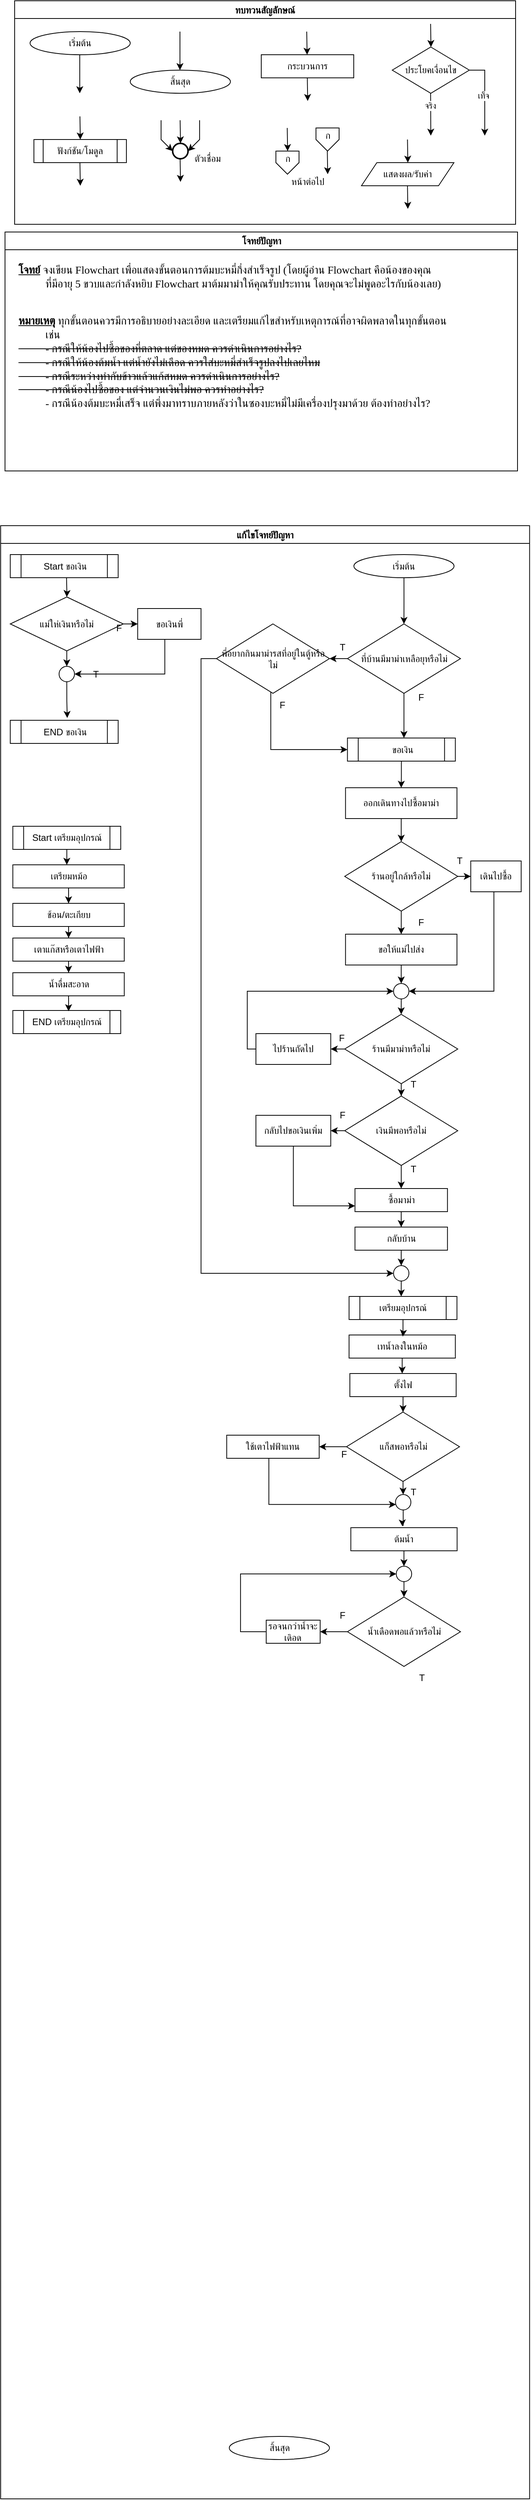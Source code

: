 <mxfile version="24.8.9">
  <diagram id="C5RBs43oDa-KdzZeNtuy" name="Page-1">
    <mxGraphModel dx="1924" dy="595" grid="1" gridSize="10" guides="1" tooltips="1" connect="1" arrows="1" fold="1" page="1" pageScale="1" pageWidth="827" pageHeight="1169" math="0" shadow="0">
      <root>
        <mxCell id="WIyWlLk6GJQsqaUBKTNV-0" />
        <mxCell id="WIyWlLk6GJQsqaUBKTNV-1" parent="WIyWlLk6GJQsqaUBKTNV-0" />
        <mxCell id="M7CGMbNuYNeq0SnUNNgH-6" value="ทบทวนสัญลักษณ์" style="swimlane;fontFamily=Sarabun;fontSource=https%3A%2F%2Ffonts.googleapis.com%2Fcss%3Ffamily%3DSarabun;" parent="WIyWlLk6GJQsqaUBKTNV-1" vertex="1">
          <mxGeometry x="-720" y="20" width="650" height="290" as="geometry" />
        </mxCell>
        <mxCell id="M7CGMbNuYNeq0SnUNNgH-2" value="&lt;font data-font-src=&quot;https://fonts.googleapis.com/css?family=Sarabun&quot; face=&quot;Sarabun&quot;&gt;เริ่มต้น&lt;/font&gt;" style="ellipse;whiteSpace=wrap;html=1;" parent="M7CGMbNuYNeq0SnUNNgH-6" vertex="1">
          <mxGeometry x="20" y="40" width="130" height="30" as="geometry" />
        </mxCell>
        <mxCell id="M7CGMbNuYNeq0SnUNNgH-5" value="" style="endArrow=classic;html=1;rounded=0;" parent="M7CGMbNuYNeq0SnUNNgH-6" edge="1">
          <mxGeometry width="50" height="50" relative="1" as="geometry">
            <mxPoint x="84.5" y="70" as="sourcePoint" />
            <mxPoint x="84.5" y="120" as="targetPoint" />
          </mxGeometry>
        </mxCell>
        <mxCell id="M7CGMbNuYNeq0SnUNNgH-3" value="&lt;font face=&quot;Sarabun&quot;&gt;สิ้นสุด&lt;/font&gt;" style="ellipse;whiteSpace=wrap;html=1;" parent="M7CGMbNuYNeq0SnUNNgH-6" vertex="1">
          <mxGeometry x="150" y="90" width="130" height="30" as="geometry" />
        </mxCell>
        <mxCell id="M7CGMbNuYNeq0SnUNNgH-4" value="" style="endArrow=classic;html=1;rounded=0;" parent="M7CGMbNuYNeq0SnUNNgH-6" edge="1">
          <mxGeometry width="50" height="50" relative="1" as="geometry">
            <mxPoint x="214.5" y="40" as="sourcePoint" />
            <mxPoint x="214.5" y="90" as="targetPoint" />
          </mxGeometry>
        </mxCell>
        <mxCell id="mvioNwK95yMqdUQ73LqQ-0" value="กระบวนการ" style="rounded=0;whiteSpace=wrap;html=1;fontFamily=Sarabun;fontSource=https%3A%2F%2Ffonts.googleapis.com%2Fcss%3Ffamily%3DSarabun;" parent="M7CGMbNuYNeq0SnUNNgH-6" vertex="1">
          <mxGeometry x="320" y="70" width="120" height="30" as="geometry" />
        </mxCell>
        <mxCell id="mvioNwK95yMqdUQ73LqQ-1" value="" style="endArrow=classic;html=1;rounded=0;" parent="M7CGMbNuYNeq0SnUNNgH-6" edge="1">
          <mxGeometry width="50" height="50" relative="1" as="geometry">
            <mxPoint x="379" y="40" as="sourcePoint" />
            <mxPoint x="379.5" y="70" as="targetPoint" />
          </mxGeometry>
        </mxCell>
        <mxCell id="mvioNwK95yMqdUQ73LqQ-2" value="" style="endArrow=classic;html=1;rounded=0;" parent="M7CGMbNuYNeq0SnUNNgH-6" edge="1">
          <mxGeometry width="50" height="50" relative="1" as="geometry">
            <mxPoint x="379.75" y="100" as="sourcePoint" />
            <mxPoint x="380.25" y="130" as="targetPoint" />
          </mxGeometry>
        </mxCell>
        <mxCell id="mvioNwK95yMqdUQ73LqQ-3" value="ประโยคเงื่อนไข" style="rhombus;whiteSpace=wrap;html=1;fontFamily=Sarabun;fontSource=https%3A%2F%2Ffonts.googleapis.com%2Fcss%3Ffamily%3DSarabun;" parent="M7CGMbNuYNeq0SnUNNgH-6" vertex="1">
          <mxGeometry x="490" y="60" width="100" height="60" as="geometry" />
        </mxCell>
        <mxCell id="mvioNwK95yMqdUQ73LqQ-4" value="" style="endArrow=classic;html=1;rounded=0;" parent="M7CGMbNuYNeq0SnUNNgH-6" edge="1">
          <mxGeometry width="50" height="50" relative="1" as="geometry">
            <mxPoint x="539.71" y="30" as="sourcePoint" />
            <mxPoint x="540.21" y="60" as="targetPoint" />
          </mxGeometry>
        </mxCell>
        <mxCell id="mvioNwK95yMqdUQ73LqQ-5" value="" style="endArrow=classic;html=1;rounded=0;" parent="M7CGMbNuYNeq0SnUNNgH-6" edge="1">
          <mxGeometry width="50" height="50" relative="1" as="geometry">
            <mxPoint x="539.71" y="120" as="sourcePoint" />
            <mxPoint x="540" y="175" as="targetPoint" />
          </mxGeometry>
        </mxCell>
        <mxCell id="mvioNwK95yMqdUQ73LqQ-7" value="จริง" style="edgeLabel;html=1;align=center;verticalAlign=middle;resizable=0;points=[];fontFamily=Sarabun;fontSource=https%3A%2F%2Ffonts.googleapis.com%2Fcss%3Ffamily%3DSarabun;" parent="mvioNwK95yMqdUQ73LqQ-5" vertex="1" connectable="0">
          <mxGeometry x="-0.414" y="-1" relative="1" as="geometry">
            <mxPoint as="offset" />
          </mxGeometry>
        </mxCell>
        <mxCell id="mvioNwK95yMqdUQ73LqQ-6" value="" style="endArrow=classic;html=1;rounded=0;exitX=1;exitY=0.5;exitDx=0;exitDy=0;" parent="M7CGMbNuYNeq0SnUNNgH-6" source="mvioNwK95yMqdUQ73LqQ-3" edge="1">
          <mxGeometry width="50" height="50" relative="1" as="geometry">
            <mxPoint x="620" y="95" as="sourcePoint" />
            <mxPoint x="610" y="175" as="targetPoint" />
            <Array as="points">
              <mxPoint x="610" y="90" />
            </Array>
          </mxGeometry>
        </mxCell>
        <mxCell id="mvioNwK95yMqdUQ73LqQ-8" value="&lt;font data-font-src=&quot;https://fonts.googleapis.com/css?family=Sarabun&quot; face=&quot;Sarabun&quot;&gt;เท็จ&lt;/font&gt;" style="edgeLabel;html=1;align=center;verticalAlign=middle;resizable=0;points=[];" parent="mvioNwK95yMqdUQ73LqQ-6" vertex="1" connectable="0">
          <mxGeometry x="-0.002" y="-2" relative="1" as="geometry">
            <mxPoint as="offset" />
          </mxGeometry>
        </mxCell>
        <mxCell id="mvioNwK95yMqdUQ73LqQ-9" value="&lt;font data-font-src=&quot;https://fonts.googleapis.com/css?family=Sarabun&quot; face=&quot;Sarabun&quot;&gt;ฟังก์ชัน/โมดูล&lt;/font&gt;" style="shape=process;whiteSpace=wrap;html=1;backgroundOutline=1;" parent="M7CGMbNuYNeq0SnUNNgH-6" vertex="1">
          <mxGeometry x="25" y="180" width="120" height="30" as="geometry" />
        </mxCell>
        <mxCell id="mvioNwK95yMqdUQ73LqQ-11" value="" style="endArrow=classic;html=1;rounded=0;" parent="M7CGMbNuYNeq0SnUNNgH-6" edge="1">
          <mxGeometry width="50" height="50" relative="1" as="geometry">
            <mxPoint x="84.71" y="150" as="sourcePoint" />
            <mxPoint x="85.21" y="180" as="targetPoint" />
          </mxGeometry>
        </mxCell>
        <mxCell id="mvioNwK95yMqdUQ73LqQ-12" value="" style="endArrow=classic;html=1;rounded=0;" parent="M7CGMbNuYNeq0SnUNNgH-6" edge="1">
          <mxGeometry width="50" height="50" relative="1" as="geometry">
            <mxPoint x="84.71" y="210" as="sourcePoint" />
            <mxPoint x="85.21" y="240" as="targetPoint" />
          </mxGeometry>
        </mxCell>
        <mxCell id="mvioNwK95yMqdUQ73LqQ-13" value="" style="strokeWidth=2;html=1;shape=mxgraph.flowchart.start_2;whiteSpace=wrap;" parent="M7CGMbNuYNeq0SnUNNgH-6" vertex="1">
          <mxGeometry x="205" y="185" width="20" height="20" as="geometry" />
        </mxCell>
        <mxCell id="mvioNwK95yMqdUQ73LqQ-16" value="" style="endArrow=classic;html=1;rounded=0;" parent="M7CGMbNuYNeq0SnUNNgH-6" edge="1">
          <mxGeometry width="50" height="50" relative="1" as="geometry">
            <mxPoint x="214.71" y="155" as="sourcePoint" />
            <mxPoint x="215.21" y="185" as="targetPoint" />
          </mxGeometry>
        </mxCell>
        <mxCell id="mvioNwK95yMqdUQ73LqQ-17" value="" style="endArrow=classic;html=1;rounded=0;entryX=0;entryY=0.5;entryDx=0;entryDy=0;entryPerimeter=0;" parent="M7CGMbNuYNeq0SnUNNgH-6" target="mvioNwK95yMqdUQ73LqQ-13" edge="1">
          <mxGeometry width="50" height="50" relative="1" as="geometry">
            <mxPoint x="190.0" y="155" as="sourcePoint" />
            <mxPoint x="190.5" y="185" as="targetPoint" />
            <Array as="points">
              <mxPoint x="190" y="180" />
            </Array>
          </mxGeometry>
        </mxCell>
        <mxCell id="mvioNwK95yMqdUQ73LqQ-18" value="" style="endArrow=classic;html=1;rounded=0;entryX=1;entryY=0.5;entryDx=0;entryDy=0;entryPerimeter=0;" parent="M7CGMbNuYNeq0SnUNNgH-6" target="mvioNwK95yMqdUQ73LqQ-13" edge="1">
          <mxGeometry width="50" height="50" relative="1" as="geometry">
            <mxPoint x="240.0" y="155" as="sourcePoint" />
            <mxPoint x="240.5" y="185" as="targetPoint" />
            <Array as="points">
              <mxPoint x="240" y="180" />
            </Array>
          </mxGeometry>
        </mxCell>
        <mxCell id="mvioNwK95yMqdUQ73LqQ-19" value="" style="endArrow=classic;html=1;rounded=0;" parent="M7CGMbNuYNeq0SnUNNgH-6" edge="1">
          <mxGeometry width="50" height="50" relative="1" as="geometry">
            <mxPoint x="214.71" y="205" as="sourcePoint" />
            <mxPoint x="215.21" y="235" as="targetPoint" />
          </mxGeometry>
        </mxCell>
        <mxCell id="mvioNwK95yMqdUQ73LqQ-20" value="&lt;font data-font-src=&quot;https://fonts.googleapis.com/css?family=Sarabun&quot; face=&quot;Sarabun&quot;&gt;ตัวเชื่อม&lt;/font&gt;" style="text;html=1;align=center;verticalAlign=middle;resizable=0;points=[];autosize=1;strokeColor=none;fillColor=none;" parent="M7CGMbNuYNeq0SnUNNgH-6" vertex="1">
          <mxGeometry x="220" y="190" width="60" height="30" as="geometry" />
        </mxCell>
        <mxCell id="mvioNwK95yMqdUQ73LqQ-25" value="" style="endArrow=classic;html=1;rounded=0;" parent="M7CGMbNuYNeq0SnUNNgH-6" edge="1">
          <mxGeometry width="50" height="50" relative="1" as="geometry">
            <mxPoint x="353.71" y="165" as="sourcePoint" />
            <mxPoint x="354.21" y="195" as="targetPoint" />
          </mxGeometry>
        </mxCell>
        <mxCell id="mvioNwK95yMqdUQ73LqQ-21" value="" style="verticalLabelPosition=bottom;verticalAlign=top;html=1;shape=offPageConnector;rounded=0;size=0.5;" parent="M7CGMbNuYNeq0SnUNNgH-6" vertex="1">
          <mxGeometry x="339" y="195" width="30" height="30" as="geometry" />
        </mxCell>
        <mxCell id="mvioNwK95yMqdUQ73LqQ-26" value="" style="endArrow=classic;html=1;rounded=0;" parent="M7CGMbNuYNeq0SnUNNgH-6" edge="1">
          <mxGeometry width="50" height="50" relative="1" as="geometry">
            <mxPoint x="405.71" y="195" as="sourcePoint" />
            <mxPoint x="406.21" y="225" as="targetPoint" />
          </mxGeometry>
        </mxCell>
        <mxCell id="mvioNwK95yMqdUQ73LqQ-27" value="" style="verticalLabelPosition=bottom;verticalAlign=top;html=1;shape=offPageConnector;rounded=0;size=0.5;" parent="M7CGMbNuYNeq0SnUNNgH-6" vertex="1">
          <mxGeometry x="391" y="165" width="30" height="30" as="geometry" />
        </mxCell>
        <mxCell id="mvioNwK95yMqdUQ73LqQ-28" value="หน้าต่อไป" style="text;html=1;align=center;verticalAlign=middle;resizable=0;points=[];autosize=1;strokeColor=none;fillColor=none;fontFamily=Sarabun;fontSource=https%3A%2F%2Ffonts.googleapis.com%2Fcss%3Ffamily%3DSarabun;" parent="M7CGMbNuYNeq0SnUNNgH-6" vertex="1">
          <mxGeometry x="345" y="220" width="70" height="30" as="geometry" />
        </mxCell>
        <mxCell id="mvioNwK95yMqdUQ73LqQ-29" value="ก" style="text;html=1;align=center;verticalAlign=middle;resizable=0;points=[];autosize=1;strokeColor=none;fillColor=none;fontFamily=Sarabun;fontSource=https%3A%2F%2Ffonts.googleapis.com%2Fcss%3Ffamily%3DSarabun;" parent="M7CGMbNuYNeq0SnUNNgH-6" vertex="1">
          <mxGeometry x="339" y="190" width="30" height="30" as="geometry" />
        </mxCell>
        <mxCell id="mvioNwK95yMqdUQ73LqQ-30" value="ก" style="text;html=1;align=center;verticalAlign=middle;resizable=0;points=[];autosize=1;strokeColor=none;fillColor=none;fontFamily=Sarabun;fontSource=https%3A%2F%2Ffonts.googleapis.com%2Fcss%3Ffamily%3DSarabun;" parent="M7CGMbNuYNeq0SnUNNgH-6" vertex="1">
          <mxGeometry x="391" y="160" width="30" height="30" as="geometry" />
        </mxCell>
        <mxCell id="mvioNwK95yMqdUQ73LqQ-32" value="แสดงผล/รับค่า" style="shape=parallelogram;perimeter=parallelogramPerimeter;whiteSpace=wrap;html=1;fixedSize=1;fontFamily=Sarabun;fontSource=https%3A%2F%2Ffonts.googleapis.com%2Fcss%3Ffamily%3DSarabun;" parent="M7CGMbNuYNeq0SnUNNgH-6" vertex="1">
          <mxGeometry x="450" y="210" width="120" height="30" as="geometry" />
        </mxCell>
        <mxCell id="mvioNwK95yMqdUQ73LqQ-33" value="" style="endArrow=classic;html=1;rounded=0;" parent="M7CGMbNuYNeq0SnUNNgH-6" edge="1">
          <mxGeometry width="50" height="50" relative="1" as="geometry">
            <mxPoint x="509.71" y="180" as="sourcePoint" />
            <mxPoint x="510.21" y="210" as="targetPoint" />
          </mxGeometry>
        </mxCell>
        <mxCell id="mvioNwK95yMqdUQ73LqQ-34" value="" style="endArrow=classic;html=1;rounded=0;" parent="M7CGMbNuYNeq0SnUNNgH-6" edge="1">
          <mxGeometry width="50" height="50" relative="1" as="geometry">
            <mxPoint x="509.71" y="240" as="sourcePoint" />
            <mxPoint x="510.21" y="270" as="targetPoint" />
          </mxGeometry>
        </mxCell>
        <mxCell id="mvioNwK95yMqdUQ73LqQ-36" value="แก้ไขโจทย์ปัญหา" style="swimlane;fontFamily=Sarabun;fontSource=https%3A%2F%2Ffonts.googleapis.com%2Fcss%3Ffamily%3DSarabun;" parent="WIyWlLk6GJQsqaUBKTNV-1" vertex="1">
          <mxGeometry x="-738.17" y="701" width="686.34" height="2560" as="geometry" />
        </mxCell>
        <mxCell id="6KNeoOJkfJ_zAGrRaD6I-11" value="" style="edgeStyle=orthogonalEdgeStyle;rounded=0;orthogonalLoop=1;jettySize=auto;html=1;" parent="mvioNwK95yMqdUQ73LqQ-36" source="mvioNwK95yMqdUQ73LqQ-35" target="6KNeoOJkfJ_zAGrRaD6I-6" edge="1">
          <mxGeometry relative="1" as="geometry" />
        </mxCell>
        <mxCell id="mvioNwK95yMqdUQ73LqQ-35" value="&lt;font data-font-src=&quot;https://fonts.googleapis.com/css?family=Sarabun&quot; face=&quot;Sarabun&quot;&gt;เริ่มต้น&lt;/font&gt;" style="ellipse;whiteSpace=wrap;html=1;" parent="mvioNwK95yMqdUQ73LqQ-36" vertex="1">
          <mxGeometry x="458.34" y="37.5" width="130" height="30" as="geometry" />
        </mxCell>
        <mxCell id="mvioNwK95yMqdUQ73LqQ-69" value="&lt;font face=&quot;Sarabun&quot;&gt;สิ้นสุด&lt;/font&gt;" style="ellipse;whiteSpace=wrap;html=1;" parent="mvioNwK95yMqdUQ73LqQ-36" vertex="1">
          <mxGeometry x="296.67" y="2479" width="130" height="30" as="geometry" />
        </mxCell>
        <mxCell id="6KNeoOJkfJ_zAGrRaD6I-2" value="ใช้เตาไฟฟ้าแทน" style="rounded=0;whiteSpace=wrap;html=1;" parent="mvioNwK95yMqdUQ73LqQ-36" vertex="1">
          <mxGeometry x="293.34" y="1180" width="120" height="30" as="geometry" />
        </mxCell>
        <mxCell id="6KNeoOJkfJ_zAGrRaD6I-51" value="" style="edgeStyle=orthogonalEdgeStyle;rounded=0;orthogonalLoop=1;jettySize=auto;html=1;" parent="mvioNwK95yMqdUQ73LqQ-36" source="6KNeoOJkfJ_zAGrRaD6I-6" target="6KNeoOJkfJ_zAGrRaD6I-50" edge="1">
          <mxGeometry relative="1" as="geometry" />
        </mxCell>
        <mxCell id="6KNeoOJkfJ_zAGrRaD6I-52" value="" style="edgeStyle=orthogonalEdgeStyle;rounded=0;orthogonalLoop=1;jettySize=auto;html=1;" parent="mvioNwK95yMqdUQ73LqQ-36" source="6KNeoOJkfJ_zAGrRaD6I-6" target="6KNeoOJkfJ_zAGrRaD6I-49" edge="1">
          <mxGeometry relative="1" as="geometry">
            <Array as="points">
              <mxPoint x="523.5" y="260" />
              <mxPoint x="523.5" y="260" />
            </Array>
          </mxGeometry>
        </mxCell>
        <mxCell id="6KNeoOJkfJ_zAGrRaD6I-6" value="ที่บ้านมีมาม่าเหลือยุหรือไม่" style="rhombus;whiteSpace=wrap;html=1;" parent="mvioNwK95yMqdUQ73LqQ-36" vertex="1">
          <mxGeometry x="450" y="127.5" width="146.67" height="90" as="geometry" />
        </mxCell>
        <mxCell id="6KNeoOJkfJ_zAGrRaD6I-34" value="&amp;nbsp;Start ขอเงิน" style="shape=process;whiteSpace=wrap;html=1;backgroundOutline=1;" parent="mvioNwK95yMqdUQ73LqQ-36" vertex="1">
          <mxGeometry x="12.5" y="37.5" width="140" height="30" as="geometry" />
        </mxCell>
        <mxCell id="6KNeoOJkfJ_zAGrRaD6I-38" value="" style="edgeStyle=orthogonalEdgeStyle;rounded=0;orthogonalLoop=1;jettySize=auto;html=1;" parent="mvioNwK95yMqdUQ73LqQ-36" target="6KNeoOJkfJ_zAGrRaD6I-41" edge="1">
          <mxGeometry relative="1" as="geometry">
            <mxPoint x="85.5" y="67.5" as="sourcePoint" />
          </mxGeometry>
        </mxCell>
        <mxCell id="6KNeoOJkfJ_zAGrRaD6I-39" value="" style="edgeStyle=orthogonalEdgeStyle;rounded=0;orthogonalLoop=1;jettySize=auto;html=1;" parent="mvioNwK95yMqdUQ73LqQ-36" source="6KNeoOJkfJ_zAGrRaD6I-41" target="6KNeoOJkfJ_zAGrRaD6I-43" edge="1">
          <mxGeometry relative="1" as="geometry" />
        </mxCell>
        <mxCell id="6KNeoOJkfJ_zAGrRaD6I-40" value="" style="edgeStyle=orthogonalEdgeStyle;rounded=0;orthogonalLoop=1;jettySize=auto;html=1;" parent="mvioNwK95yMqdUQ73LqQ-36" source="6KNeoOJkfJ_zAGrRaD6I-41" target="6KNeoOJkfJ_zAGrRaD6I-47" edge="1">
          <mxGeometry relative="1" as="geometry" />
        </mxCell>
        <mxCell id="6KNeoOJkfJ_zAGrRaD6I-41" value="แม่ให่เงินหรือไม่" style="rhombus;whiteSpace=wrap;html=1;" parent="mvioNwK95yMqdUQ73LqQ-36" vertex="1">
          <mxGeometry x="12.5" y="92.5" width="146.67" height="70" as="geometry" />
        </mxCell>
        <mxCell id="6KNeoOJkfJ_zAGrRaD6I-42" style="edgeStyle=orthogonalEdgeStyle;rounded=0;orthogonalLoop=1;jettySize=auto;html=1;entryX=1;entryY=0.5;entryDx=0;entryDy=0;exitX=0.5;exitY=1;exitDx=0;exitDy=0;" parent="mvioNwK95yMqdUQ73LqQ-36" source="6KNeoOJkfJ_zAGrRaD6I-43" target="6KNeoOJkfJ_zAGrRaD6I-47" edge="1">
          <mxGeometry relative="1" as="geometry">
            <mxPoint x="107.82" y="172.5" as="targetPoint" />
            <Array as="points">
              <mxPoint x="213" y="148" />
              <mxPoint x="213" y="193" />
            </Array>
          </mxGeometry>
        </mxCell>
        <mxCell id="6KNeoOJkfJ_zAGrRaD6I-43" value="ขอเงินพี่" style="rounded=0;whiteSpace=wrap;html=1;" parent="mvioNwK95yMqdUQ73LqQ-36" vertex="1">
          <mxGeometry x="177.82" y="107.5" width="82.18" height="40" as="geometry" />
        </mxCell>
        <mxCell id="6KNeoOJkfJ_zAGrRaD6I-44" value="F" style="text;html=1;align=center;verticalAlign=middle;resizable=0;points=[];autosize=1;strokeColor=none;fillColor=none;" parent="mvioNwK95yMqdUQ73LqQ-36" vertex="1">
          <mxGeometry x="137.82" y="117.5" width="30" height="30" as="geometry" />
        </mxCell>
        <mxCell id="6KNeoOJkfJ_zAGrRaD6I-45" value="T" style="text;html=1;align=center;verticalAlign=middle;resizable=0;points=[];autosize=1;strokeColor=none;fillColor=none;" parent="mvioNwK95yMqdUQ73LqQ-36" vertex="1">
          <mxGeometry x="107.82" y="177.5" width="30" height="30" as="geometry" />
        </mxCell>
        <mxCell id="6KNeoOJkfJ_zAGrRaD6I-46" value="" style="edgeStyle=orthogonalEdgeStyle;rounded=0;orthogonalLoop=1;jettySize=auto;html=1;entryX=0.528;entryY=-0.099;entryDx=0;entryDy=0;entryPerimeter=0;" parent="mvioNwK95yMqdUQ73LqQ-36" source="6KNeoOJkfJ_zAGrRaD6I-47" target="6KNeoOJkfJ_zAGrRaD6I-48" edge="1">
          <mxGeometry relative="1" as="geometry">
            <mxPoint x="85.82" y="232.5" as="targetPoint" />
          </mxGeometry>
        </mxCell>
        <mxCell id="6KNeoOJkfJ_zAGrRaD6I-47" value="" style="ellipse;whiteSpace=wrap;html=1;aspect=fixed;" parent="mvioNwK95yMqdUQ73LqQ-36" vertex="1">
          <mxGeometry x="75.83" y="182.5" width="20" height="20" as="geometry" />
        </mxCell>
        <mxCell id="6KNeoOJkfJ_zAGrRaD6I-48" value="&amp;nbsp;END ขอเงิน" style="shape=process;whiteSpace=wrap;html=1;backgroundOutline=1;" parent="mvioNwK95yMqdUQ73LqQ-36" vertex="1">
          <mxGeometry x="12.5" y="252.5" width="140" height="30" as="geometry" />
        </mxCell>
        <mxCell id="6KNeoOJkfJ_zAGrRaD6I-60" value="" style="edgeStyle=orthogonalEdgeStyle;rounded=0;orthogonalLoop=1;jettySize=auto;html=1;" parent="mvioNwK95yMqdUQ73LqQ-36" source="6KNeoOJkfJ_zAGrRaD6I-49" target="6KNeoOJkfJ_zAGrRaD6I-58" edge="1">
          <mxGeometry relative="1" as="geometry" />
        </mxCell>
        <mxCell id="6KNeoOJkfJ_zAGrRaD6I-49" value="&amp;nbsp;ขอเงิน" style="shape=process;whiteSpace=wrap;html=1;backgroundOutline=1;" parent="mvioNwK95yMqdUQ73LqQ-36" vertex="1">
          <mxGeometry x="450" y="275.5" width="140" height="30" as="geometry" />
        </mxCell>
        <mxCell id="6KNeoOJkfJ_zAGrRaD6I-53" style="edgeStyle=orthogonalEdgeStyle;rounded=0;orthogonalLoop=1;jettySize=auto;html=1;entryX=0;entryY=0.5;entryDx=0;entryDy=0;" parent="mvioNwK95yMqdUQ73LqQ-36" source="6KNeoOJkfJ_zAGrRaD6I-50" target="6KNeoOJkfJ_zAGrRaD6I-49" edge="1">
          <mxGeometry relative="1" as="geometry">
            <mxPoint x="430" y="290" as="targetPoint" />
            <Array as="points">
              <mxPoint x="350.5" y="291" />
            </Array>
          </mxGeometry>
        </mxCell>
        <mxCell id="6KNeoOJkfJ_zAGrRaD6I-138" style="edgeStyle=orthogonalEdgeStyle;rounded=0;orthogonalLoop=1;jettySize=auto;html=1;exitX=0;exitY=0.5;exitDx=0;exitDy=0;entryX=0;entryY=0.5;entryDx=0;entryDy=0;" parent="mvioNwK95yMqdUQ73LqQ-36" source="6KNeoOJkfJ_zAGrRaD6I-50" target="6KNeoOJkfJ_zAGrRaD6I-139" edge="1">
          <mxGeometry relative="1" as="geometry">
            <mxPoint x="260" y="1032.909" as="targetPoint" />
            <Array as="points">
              <mxPoint x="260" y="173" />
              <mxPoint x="260" y="970" />
              <mxPoint x="510" y="970" />
            </Array>
          </mxGeometry>
        </mxCell>
        <mxCell id="6KNeoOJkfJ_zAGrRaD6I-50" value="พี่อยากกินมาม่ารสที่อยู่ในตู้หรือไม่" style="rhombus;whiteSpace=wrap;html=1;" parent="mvioNwK95yMqdUQ73LqQ-36" vertex="1">
          <mxGeometry x="280" y="127.5" width="146.67" height="90" as="geometry" />
        </mxCell>
        <mxCell id="6KNeoOJkfJ_zAGrRaD6I-55" value="T" style="text;html=1;align=center;verticalAlign=middle;resizable=0;points=[];autosize=1;strokeColor=none;fillColor=none;" parent="mvioNwK95yMqdUQ73LqQ-36" vertex="1">
          <mxGeometry x="428.34" y="142.5" width="30" height="30" as="geometry" />
        </mxCell>
        <mxCell id="6KNeoOJkfJ_zAGrRaD6I-56" value="F" style="text;html=1;align=center;verticalAlign=middle;resizable=0;points=[];autosize=1;strokeColor=none;fillColor=none;" parent="mvioNwK95yMqdUQ73LqQ-36" vertex="1">
          <mxGeometry x="530" y="207.5" width="30" height="30" as="geometry" />
        </mxCell>
        <mxCell id="6KNeoOJkfJ_zAGrRaD6I-57" value="F" style="text;html=1;align=center;verticalAlign=middle;resizable=0;points=[];autosize=1;strokeColor=none;fillColor=none;" parent="mvioNwK95yMqdUQ73LqQ-36" vertex="1">
          <mxGeometry x="350" y="217.5" width="30" height="30" as="geometry" />
        </mxCell>
        <mxCell id="6KNeoOJkfJ_zAGrRaD6I-92" value="" style="edgeStyle=orthogonalEdgeStyle;rounded=0;orthogonalLoop=1;jettySize=auto;html=1;" parent="mvioNwK95yMqdUQ73LqQ-36" source="6KNeoOJkfJ_zAGrRaD6I-58" target="6KNeoOJkfJ_zAGrRaD6I-91" edge="1">
          <mxGeometry relative="1" as="geometry" />
        </mxCell>
        <mxCell id="6KNeoOJkfJ_zAGrRaD6I-58" value="ออกเดินทางไปซื้อมาม่า" style="rounded=0;whiteSpace=wrap;html=1;" parent="mvioNwK95yMqdUQ73LqQ-36" vertex="1">
          <mxGeometry x="447.5" y="340" width="144.59" height="40" as="geometry" />
        </mxCell>
        <mxCell id="6KNeoOJkfJ_zAGrRaD6I-97" value="" style="edgeStyle=orthogonalEdgeStyle;rounded=0;orthogonalLoop=1;jettySize=auto;html=1;" parent="mvioNwK95yMqdUQ73LqQ-36" source="6KNeoOJkfJ_zAGrRaD6I-91" target="6KNeoOJkfJ_zAGrRaD6I-95" edge="1">
          <mxGeometry relative="1" as="geometry" />
        </mxCell>
        <mxCell id="6KNeoOJkfJ_zAGrRaD6I-117" value="" style="edgeStyle=orthogonalEdgeStyle;rounded=0;orthogonalLoop=1;jettySize=auto;html=1;" parent="mvioNwK95yMqdUQ73LqQ-36" source="6KNeoOJkfJ_zAGrRaD6I-91" target="6KNeoOJkfJ_zAGrRaD6I-115" edge="1">
          <mxGeometry relative="1" as="geometry" />
        </mxCell>
        <mxCell id="6KNeoOJkfJ_zAGrRaD6I-91" value="ร้านอยู่ใกล้หรือไม่" style="rhombus;whiteSpace=wrap;html=1;" parent="mvioNwK95yMqdUQ73LqQ-36" vertex="1">
          <mxGeometry x="446.46" y="410" width="146.67" height="90" as="geometry" />
        </mxCell>
        <mxCell id="6KNeoOJkfJ_zAGrRaD6I-110" value="" style="edgeStyle=orthogonalEdgeStyle;rounded=0;orthogonalLoop=1;jettySize=auto;html=1;" parent="mvioNwK95yMqdUQ73LqQ-36" source="6KNeoOJkfJ_zAGrRaD6I-95" target="6KNeoOJkfJ_zAGrRaD6I-103" edge="1">
          <mxGeometry relative="1" as="geometry" />
        </mxCell>
        <mxCell id="6KNeoOJkfJ_zAGrRaD6I-95" value="ขอให้แม่ไปส่ง" style="rounded=0;whiteSpace=wrap;html=1;" parent="mvioNwK95yMqdUQ73LqQ-36" vertex="1">
          <mxGeometry x="447.5" y="530" width="144.59" height="40" as="geometry" />
        </mxCell>
        <mxCell id="6KNeoOJkfJ_zAGrRaD6I-98" value="T" style="text;html=1;align=center;verticalAlign=middle;resizable=0;points=[];autosize=1;strokeColor=none;fillColor=none;" parent="mvioNwK95yMqdUQ73LqQ-36" vertex="1">
          <mxGeometry x="580" y="420" width="30" height="30" as="geometry" />
        </mxCell>
        <mxCell id="6KNeoOJkfJ_zAGrRaD6I-99" value="F" style="text;html=1;align=center;verticalAlign=middle;resizable=0;points=[];autosize=1;strokeColor=none;fillColor=none;" parent="mvioNwK95yMqdUQ73LqQ-36" vertex="1">
          <mxGeometry x="530" y="500" width="30" height="30" as="geometry" />
        </mxCell>
        <mxCell id="6KNeoOJkfJ_zAGrRaD6I-120" value="" style="edgeStyle=orthogonalEdgeStyle;rounded=0;orthogonalLoop=1;jettySize=auto;html=1;" parent="mvioNwK95yMqdUQ73LqQ-36" source="6KNeoOJkfJ_zAGrRaD6I-101" target="6KNeoOJkfJ_zAGrRaD6I-112" edge="1">
          <mxGeometry relative="1" as="geometry" />
        </mxCell>
        <mxCell id="6KNeoOJkfJ_zAGrRaD6I-127" value="" style="edgeStyle=orthogonalEdgeStyle;rounded=0;orthogonalLoop=1;jettySize=auto;html=1;" parent="mvioNwK95yMqdUQ73LqQ-36" source="6KNeoOJkfJ_zAGrRaD6I-101" target="6KNeoOJkfJ_zAGrRaD6I-124" edge="1">
          <mxGeometry relative="1" as="geometry" />
        </mxCell>
        <mxCell id="6KNeoOJkfJ_zAGrRaD6I-101" value="ร้านมีมาม่าหรือไม่" style="rhombus;whiteSpace=wrap;html=1;" parent="mvioNwK95yMqdUQ73LqQ-36" vertex="1">
          <mxGeometry x="446.45" y="634" width="146.67" height="90" as="geometry" />
        </mxCell>
        <mxCell id="6KNeoOJkfJ_zAGrRaD6I-106" value="" style="edgeStyle=orthogonalEdgeStyle;rounded=0;orthogonalLoop=1;jettySize=auto;html=1;" parent="mvioNwK95yMqdUQ73LqQ-36" source="6KNeoOJkfJ_zAGrRaD6I-103" target="6KNeoOJkfJ_zAGrRaD6I-101" edge="1">
          <mxGeometry relative="1" as="geometry" />
        </mxCell>
        <mxCell id="6KNeoOJkfJ_zAGrRaD6I-103" value="" style="ellipse;whiteSpace=wrap;html=1;aspect=fixed;" parent="mvioNwK95yMqdUQ73LqQ-36" vertex="1">
          <mxGeometry x="509.79" y="594" width="20" height="20" as="geometry" />
        </mxCell>
        <mxCell id="6KNeoOJkfJ_zAGrRaD6I-121" style="edgeStyle=orthogonalEdgeStyle;rounded=0;orthogonalLoop=1;jettySize=auto;html=1;entryX=0;entryY=0.5;entryDx=0;entryDy=0;" parent="mvioNwK95yMqdUQ73LqQ-36" source="6KNeoOJkfJ_zAGrRaD6I-112" target="6KNeoOJkfJ_zAGrRaD6I-103" edge="1">
          <mxGeometry relative="1" as="geometry">
            <Array as="points">
              <mxPoint x="320" y="679" />
              <mxPoint x="320" y="604" />
            </Array>
          </mxGeometry>
        </mxCell>
        <mxCell id="6KNeoOJkfJ_zAGrRaD6I-112" value="ไปร้านถัดไป" style="rounded=0;whiteSpace=wrap;html=1;" parent="mvioNwK95yMqdUQ73LqQ-36" vertex="1">
          <mxGeometry x="331.25" y="659" width="97.09" height="40" as="geometry" />
        </mxCell>
        <mxCell id="6KNeoOJkfJ_zAGrRaD6I-119" style="edgeStyle=orthogonalEdgeStyle;rounded=0;orthogonalLoop=1;jettySize=auto;html=1;entryX=1;entryY=0.5;entryDx=0;entryDy=0;" parent="mvioNwK95yMqdUQ73LqQ-36" source="6KNeoOJkfJ_zAGrRaD6I-115" target="6KNeoOJkfJ_zAGrRaD6I-103" edge="1">
          <mxGeometry relative="1" as="geometry">
            <Array as="points">
              <mxPoint x="640" y="604" />
            </Array>
          </mxGeometry>
        </mxCell>
        <mxCell id="6KNeoOJkfJ_zAGrRaD6I-115" value="เดินไปซื้อ" style="rounded=0;whiteSpace=wrap;html=1;" parent="mvioNwK95yMqdUQ73LqQ-36" vertex="1">
          <mxGeometry x="610" y="435" width="65.43" height="40" as="geometry" />
        </mxCell>
        <mxCell id="6KNeoOJkfJ_zAGrRaD6I-126" value="" style="edgeStyle=orthogonalEdgeStyle;rounded=0;orthogonalLoop=1;jettySize=auto;html=1;" parent="mvioNwK95yMqdUQ73LqQ-36" source="6KNeoOJkfJ_zAGrRaD6I-124" target="6KNeoOJkfJ_zAGrRaD6I-125" edge="1">
          <mxGeometry relative="1" as="geometry" />
        </mxCell>
        <mxCell id="6KNeoOJkfJ_zAGrRaD6I-131" value="" style="edgeStyle=orthogonalEdgeStyle;rounded=0;orthogonalLoop=1;jettySize=auto;html=1;" parent="mvioNwK95yMqdUQ73LqQ-36" source="6KNeoOJkfJ_zAGrRaD6I-124" target="6KNeoOJkfJ_zAGrRaD6I-130" edge="1">
          <mxGeometry relative="1" as="geometry" />
        </mxCell>
        <mxCell id="6KNeoOJkfJ_zAGrRaD6I-124" value="เงินมีพอหรือไม่" style="rhombus;whiteSpace=wrap;html=1;" parent="mvioNwK95yMqdUQ73LqQ-36" vertex="1">
          <mxGeometry x="446.45" y="740" width="146.67" height="90" as="geometry" />
        </mxCell>
        <mxCell id="6KNeoOJkfJ_zAGrRaD6I-132" style="edgeStyle=orthogonalEdgeStyle;rounded=0;orthogonalLoop=1;jettySize=auto;html=1;entryX=0;entryY=0.75;entryDx=0;entryDy=0;" parent="mvioNwK95yMqdUQ73LqQ-36" source="6KNeoOJkfJ_zAGrRaD6I-125" target="6KNeoOJkfJ_zAGrRaD6I-130" edge="1">
          <mxGeometry relative="1" as="geometry">
            <Array as="points">
              <mxPoint x="380" y="882" />
            </Array>
          </mxGeometry>
        </mxCell>
        <mxCell id="6KNeoOJkfJ_zAGrRaD6I-125" value="กลับไปขอเงินเพิ่ม" style="rounded=0;whiteSpace=wrap;html=1;" parent="mvioNwK95yMqdUQ73LqQ-36" vertex="1">
          <mxGeometry x="331.25" y="765" width="97.09" height="40" as="geometry" />
        </mxCell>
        <mxCell id="6KNeoOJkfJ_zAGrRaD6I-128" value="F" style="text;html=1;align=center;verticalAlign=middle;resizable=0;points=[];autosize=1;strokeColor=none;fillColor=none;" parent="mvioNwK95yMqdUQ73LqQ-36" vertex="1">
          <mxGeometry x="426.67" y="650" width="30" height="30" as="geometry" />
        </mxCell>
        <mxCell id="6KNeoOJkfJ_zAGrRaD6I-129" value="T" style="text;html=1;align=center;verticalAlign=middle;resizable=0;points=[];autosize=1;strokeColor=none;fillColor=none;" parent="mvioNwK95yMqdUQ73LqQ-36" vertex="1">
          <mxGeometry x="520.0" y="710" width="30" height="30" as="geometry" />
        </mxCell>
        <mxCell id="6KNeoOJkfJ_zAGrRaD6I-136" value="" style="edgeStyle=orthogonalEdgeStyle;rounded=0;orthogonalLoop=1;jettySize=auto;html=1;" parent="mvioNwK95yMqdUQ73LqQ-36" source="6KNeoOJkfJ_zAGrRaD6I-130" target="6KNeoOJkfJ_zAGrRaD6I-135" edge="1">
          <mxGeometry relative="1" as="geometry" />
        </mxCell>
        <mxCell id="6KNeoOJkfJ_zAGrRaD6I-130" value="ซื้อมาม่า" style="rounded=0;whiteSpace=wrap;html=1;" parent="mvioNwK95yMqdUQ73LqQ-36" vertex="1">
          <mxGeometry x="459.79" y="860" width="120" height="30" as="geometry" />
        </mxCell>
        <mxCell id="6KNeoOJkfJ_zAGrRaD6I-133" value="F" style="text;html=1;align=center;verticalAlign=middle;resizable=0;points=[];autosize=1;strokeColor=none;fillColor=none;" parent="mvioNwK95yMqdUQ73LqQ-36" vertex="1">
          <mxGeometry x="428.34" y="750" width="30" height="30" as="geometry" />
        </mxCell>
        <mxCell id="6KNeoOJkfJ_zAGrRaD6I-134" value="T" style="text;html=1;align=center;verticalAlign=middle;resizable=0;points=[];autosize=1;strokeColor=none;fillColor=none;" parent="mvioNwK95yMqdUQ73LqQ-36" vertex="1">
          <mxGeometry x="520.0" y="820" width="30" height="30" as="geometry" />
        </mxCell>
        <mxCell id="6KNeoOJkfJ_zAGrRaD6I-140" value="" style="edgeStyle=orthogonalEdgeStyle;rounded=0;orthogonalLoop=1;jettySize=auto;html=1;entryX=0.5;entryY=0;entryDx=0;entryDy=0;" parent="mvioNwK95yMqdUQ73LqQ-36" source="6KNeoOJkfJ_zAGrRaD6I-135" target="6KNeoOJkfJ_zAGrRaD6I-139" edge="1">
          <mxGeometry relative="1" as="geometry" />
        </mxCell>
        <mxCell id="6KNeoOJkfJ_zAGrRaD6I-135" value="กลับบ้าน" style="rounded=0;whiteSpace=wrap;html=1;" parent="mvioNwK95yMqdUQ73LqQ-36" vertex="1">
          <mxGeometry x="459.79" y="910" width="120" height="30" as="geometry" />
        </mxCell>
        <mxCell id="6KNeoOJkfJ_zAGrRaD6I-142" value="" style="edgeStyle=orthogonalEdgeStyle;rounded=0;orthogonalLoop=1;jettySize=auto;html=1;" parent="mvioNwK95yMqdUQ73LqQ-36" source="6KNeoOJkfJ_zAGrRaD6I-139" edge="1">
          <mxGeometry relative="1" as="geometry">
            <mxPoint x="520" y="1000" as="targetPoint" />
          </mxGeometry>
        </mxCell>
        <mxCell id="6KNeoOJkfJ_zAGrRaD6I-139" value="" style="ellipse;whiteSpace=wrap;html=1;aspect=fixed;" parent="mvioNwK95yMqdUQ73LqQ-36" vertex="1">
          <mxGeometry x="509.79" y="960" width="20" height="20" as="geometry" />
        </mxCell>
        <mxCell id="6KNeoOJkfJ_zAGrRaD6I-144" value="เตรียมอุปกรณ์" style="shape=process;whiteSpace=wrap;html=1;backgroundOutline=1;" parent="mvioNwK95yMqdUQ73LqQ-36" vertex="1">
          <mxGeometry x="452.09" y="1000" width="140" height="30" as="geometry" />
        </mxCell>
        <mxCell id="6KNeoOJkfJ_zAGrRaD6I-145" value="Start เตรียมอุปกรณ์&lt;span style=&quot;color: rgba(0, 0, 0, 0); font-family: monospace; font-size: 0px; text-align: start; text-wrap-mode: nowrap;&quot;&gt;%3CmxGraphModel%3E%3Croot%3E%3CmxCell%20id%3D%220%22%2F%3E%3CmxCell%20id%3D%221%22%20parent%3D%220%22%2F%3E%3CmxCell%20id%3D%222%22%20value%3D%22%E0%B9%80%E0%B8%95%E0%B8%A3%E0%B8%B5%E0%B8%A2%E0%B8%A1%E0%B8%AD%E0%B8%B8%E0%B8%9B%E0%B8%81%E0%B8%A3%E0%B8%93%E0%B9%8C%22%20style%3D%22shape%3Dprocess%3BwhiteSpace%3Dwrap%3Bhtml%3D1%3BbackgroundOutline%3D1%3B%22%20vertex%3D%221%22%20parent%3D%221%22%3E%3CmxGeometry%20x%3D%22-267.91%22%20y%3D%221710%22%20width%3D%22140%22%20height%3D%2230%22%20as%3D%22geometry%22%2F%3E%3C%2FmxCell%3E%3C%2Froot%3E%3C%2FmxGraphModel%3E&lt;/span&gt;" style="shape=process;whiteSpace=wrap;html=1;backgroundOutline=1;" parent="mvioNwK95yMqdUQ73LqQ-36" vertex="1">
          <mxGeometry x="15.83" y="390" width="140" height="30" as="geometry" />
        </mxCell>
        <mxCell id="6KNeoOJkfJ_zAGrRaD6I-153" style="edgeStyle=orthogonalEdgeStyle;rounded=0;orthogonalLoop=1;jettySize=auto;html=1;entryX=0.5;entryY=0;entryDx=0;entryDy=0;" parent="mvioNwK95yMqdUQ73LqQ-36" source="6KNeoOJkfJ_zAGrRaD6I-146" target="6KNeoOJkfJ_zAGrRaD6I-147" edge="1">
          <mxGeometry relative="1" as="geometry" />
        </mxCell>
        <mxCell id="6KNeoOJkfJ_zAGrRaD6I-146" value="เตรียมหม้อ" style="rounded=0;whiteSpace=wrap;html=1;" parent="mvioNwK95yMqdUQ73LqQ-36" vertex="1">
          <mxGeometry x="15.83" y="440" width="144.59" height="30" as="geometry" />
        </mxCell>
        <mxCell id="6KNeoOJkfJ_zAGrRaD6I-154" value="" style="edgeStyle=orthogonalEdgeStyle;rounded=0;orthogonalLoop=1;jettySize=auto;html=1;" parent="mvioNwK95yMqdUQ73LqQ-36" source="6KNeoOJkfJ_zAGrRaD6I-147" target="6KNeoOJkfJ_zAGrRaD6I-148" edge="1">
          <mxGeometry relative="1" as="geometry" />
        </mxCell>
        <mxCell id="6KNeoOJkfJ_zAGrRaD6I-147" value="ช้อน/ตะเกียบ" style="rounded=0;whiteSpace=wrap;html=1;" parent="mvioNwK95yMqdUQ73LqQ-36" vertex="1">
          <mxGeometry x="15.83" y="490" width="144.59" height="30" as="geometry" />
        </mxCell>
        <mxCell id="6KNeoOJkfJ_zAGrRaD6I-155" value="" style="edgeStyle=orthogonalEdgeStyle;rounded=0;orthogonalLoop=1;jettySize=auto;html=1;" parent="mvioNwK95yMqdUQ73LqQ-36" source="6KNeoOJkfJ_zAGrRaD6I-148" target="6KNeoOJkfJ_zAGrRaD6I-149" edge="1">
          <mxGeometry relative="1" as="geometry" />
        </mxCell>
        <mxCell id="6KNeoOJkfJ_zAGrRaD6I-148" value="เตาแก๊สหรือเตาไฟฟ้า" style="rounded=0;whiteSpace=wrap;html=1;" parent="mvioNwK95yMqdUQ73LqQ-36" vertex="1">
          <mxGeometry x="15.83" y="535" width="144.59" height="30" as="geometry" />
        </mxCell>
        <mxCell id="6KNeoOJkfJ_zAGrRaD6I-149" value="น้ำดื่มสะอาด" style="rounded=0;whiteSpace=wrap;html=1;" parent="mvioNwK95yMqdUQ73LqQ-36" vertex="1">
          <mxGeometry x="15.83" y="580" width="144.59" height="30" as="geometry" />
        </mxCell>
        <mxCell id="6KNeoOJkfJ_zAGrRaD6I-151" style="edgeStyle=orthogonalEdgeStyle;rounded=0;orthogonalLoop=1;jettySize=auto;html=1;entryX=0.484;entryY=0;entryDx=0;entryDy=0;entryPerimeter=0;" parent="mvioNwK95yMqdUQ73LqQ-36" source="6KNeoOJkfJ_zAGrRaD6I-145" target="6KNeoOJkfJ_zAGrRaD6I-146" edge="1">
          <mxGeometry relative="1" as="geometry" />
        </mxCell>
        <mxCell id="6KNeoOJkfJ_zAGrRaD6I-156" value="END เตรียมอุปกรณ์&lt;span style=&quot;color: rgba(0, 0, 0, 0); font-family: monospace; font-size: 0px; text-align: start; text-wrap-mode: nowrap;&quot;&gt;%3CmxGraphModel%3E%3Croot%3E%3CmxCell%20id%3D%220%22%2F%3E%3CmxCell%20id%3D%221%22%20parent%3D%220%22%2F%3E%3CmxCell%20id%3D%222%22%20value%3D%22%E0%B9%80%E0%B8%95%E0%B8%A3%E0%B8%B5%E0%B8%A2%E0%B8%A1%E0%B8%AD%E0%B8%B8%E0%B8%9B%E0%B8%81%E0%B8%A3%E0%B8%93%E0%B9%8C%22%20style%3D%22shape%3Dprocess%3BwhiteSpace%3Dwrap%3Bhtml%3D1%3BbackgroundOutline%3D1%3B%22%20vertex%3D%221%22%20parent%3D%221%22%3E%3CmxGeometry%20x%3D%22-267.91%22%20y%3D%221710%22%20width%3D%22140%22%20height%3D%2230%22%20as%3D%22geometry%22%2F%3E%3C%2FmxCell%3E%3C%2Froot%3E%3C%2FmxGraphModel%3E&lt;/span&gt;" style="shape=process;whiteSpace=wrap;html=1;backgroundOutline=1;" parent="mvioNwK95yMqdUQ73LqQ-36" vertex="1">
          <mxGeometry x="15.83" y="629" width="140" height="30" as="geometry" />
        </mxCell>
        <mxCell id="6KNeoOJkfJ_zAGrRaD6I-159" style="edgeStyle=orthogonalEdgeStyle;rounded=0;orthogonalLoop=1;jettySize=auto;html=1;entryX=0.516;entryY=0.033;entryDx=0;entryDy=0;entryPerimeter=0;" parent="mvioNwK95yMqdUQ73LqQ-36" source="6KNeoOJkfJ_zAGrRaD6I-149" target="6KNeoOJkfJ_zAGrRaD6I-156" edge="1">
          <mxGeometry relative="1" as="geometry" />
        </mxCell>
        <mxCell id="6KNeoOJkfJ_zAGrRaD6I-161" value="เทน้ำลงในหม้อ" style="rounded=0;whiteSpace=wrap;html=1;" parent="mvioNwK95yMqdUQ73LqQ-36" vertex="1">
          <mxGeometry x="452.09" y="1050" width="137.91" height="30" as="geometry" />
        </mxCell>
        <mxCell id="wU-uTnPuZ0TgHwUZPzKi-7" value="" style="edgeStyle=orthogonalEdgeStyle;rounded=0;orthogonalLoop=1;jettySize=auto;html=1;" edge="1" parent="mvioNwK95yMqdUQ73LqQ-36" source="wU-uTnPuZ0TgHwUZPzKi-0" target="wU-uTnPuZ0TgHwUZPzKi-1">
          <mxGeometry relative="1" as="geometry" />
        </mxCell>
        <mxCell id="wU-uTnPuZ0TgHwUZPzKi-0" value="ตั้งไฟ" style="rounded=0;whiteSpace=wrap;html=1;" vertex="1" parent="mvioNwK95yMqdUQ73LqQ-36">
          <mxGeometry x="453.14" y="1100" width="137.91" height="30" as="geometry" />
        </mxCell>
        <mxCell id="wU-uTnPuZ0TgHwUZPzKi-2" value="" style="edgeStyle=orthogonalEdgeStyle;rounded=0;orthogonalLoop=1;jettySize=auto;html=1;" edge="1" parent="mvioNwK95yMqdUQ73LqQ-36" source="wU-uTnPuZ0TgHwUZPzKi-1" target="6KNeoOJkfJ_zAGrRaD6I-2">
          <mxGeometry relative="1" as="geometry" />
        </mxCell>
        <mxCell id="wU-uTnPuZ0TgHwUZPzKi-121" style="edgeStyle=orthogonalEdgeStyle;rounded=0;orthogonalLoop=1;jettySize=auto;html=1;" edge="1" parent="mvioNwK95yMqdUQ73LqQ-36" source="wU-uTnPuZ0TgHwUZPzKi-1" target="wU-uTnPuZ0TgHwUZPzKi-115">
          <mxGeometry relative="1" as="geometry">
            <Array as="points">
              <mxPoint x="522" y="1249" />
              <mxPoint x="522" y="1249" />
            </Array>
          </mxGeometry>
        </mxCell>
        <mxCell id="wU-uTnPuZ0TgHwUZPzKi-1" value="แก็สพอหรือไม่" style="rhombus;whiteSpace=wrap;html=1;" vertex="1" parent="mvioNwK95yMqdUQ73LqQ-36">
          <mxGeometry x="448.75" y="1150" width="146.67" height="90" as="geometry" />
        </mxCell>
        <mxCell id="wU-uTnPuZ0TgHwUZPzKi-4" style="edgeStyle=orthogonalEdgeStyle;rounded=0;orthogonalLoop=1;jettySize=auto;html=1;entryX=0.506;entryY=0.072;entryDx=0;entryDy=0;entryPerimeter=0;" edge="1" parent="mvioNwK95yMqdUQ73LqQ-36" source="6KNeoOJkfJ_zAGrRaD6I-144" target="6KNeoOJkfJ_zAGrRaD6I-161">
          <mxGeometry relative="1" as="geometry" />
        </mxCell>
        <mxCell id="wU-uTnPuZ0TgHwUZPzKi-6" style="edgeStyle=orthogonalEdgeStyle;rounded=0;orthogonalLoop=1;jettySize=auto;html=1;entryX=0.492;entryY=0;entryDx=0;entryDy=0;entryPerimeter=0;" edge="1" parent="mvioNwK95yMqdUQ73LqQ-36" source="6KNeoOJkfJ_zAGrRaD6I-161" target="wU-uTnPuZ0TgHwUZPzKi-0">
          <mxGeometry relative="1" as="geometry" />
        </mxCell>
        <mxCell id="wU-uTnPuZ0TgHwUZPzKi-15" style="edgeStyle=orthogonalEdgeStyle;rounded=0;orthogonalLoop=1;jettySize=auto;html=1;entryX=0.5;entryY=0;entryDx=0;entryDy=0;" edge="1" parent="mvioNwK95yMqdUQ73LqQ-36" source="wU-uTnPuZ0TgHwUZPzKi-8" target="wU-uTnPuZ0TgHwUZPzKi-11">
          <mxGeometry relative="1" as="geometry" />
        </mxCell>
        <mxCell id="wU-uTnPuZ0TgHwUZPzKi-8" value="ต้มน้ำ" style="rounded=0;whiteSpace=wrap;html=1;" vertex="1" parent="mvioNwK95yMqdUQ73LqQ-36">
          <mxGeometry x="454.39" y="1300" width="137.91" height="30" as="geometry" />
        </mxCell>
        <mxCell id="wU-uTnPuZ0TgHwUZPzKi-18" value="" style="edgeStyle=orthogonalEdgeStyle;rounded=0;orthogonalLoop=1;jettySize=auto;html=1;" edge="1" parent="mvioNwK95yMqdUQ73LqQ-36" source="wU-uTnPuZ0TgHwUZPzKi-10" target="wU-uTnPuZ0TgHwUZPzKi-17">
          <mxGeometry relative="1" as="geometry" />
        </mxCell>
        <mxCell id="wU-uTnPuZ0TgHwUZPzKi-10" value="น้ำเดือดพอแล้วหรือไม่" style="rhombus;whiteSpace=wrap;html=1;" vertex="1" parent="mvioNwK95yMqdUQ73LqQ-36">
          <mxGeometry x="450.0" y="1390" width="146.67" height="90" as="geometry" />
        </mxCell>
        <mxCell id="wU-uTnPuZ0TgHwUZPzKi-16" value="" style="edgeStyle=orthogonalEdgeStyle;rounded=0;orthogonalLoop=1;jettySize=auto;html=1;" edge="1" parent="mvioNwK95yMqdUQ73LqQ-36" source="wU-uTnPuZ0TgHwUZPzKi-11" target="wU-uTnPuZ0TgHwUZPzKi-10">
          <mxGeometry relative="1" as="geometry" />
        </mxCell>
        <mxCell id="wU-uTnPuZ0TgHwUZPzKi-11" value="" style="ellipse;whiteSpace=wrap;html=1;aspect=fixed;" vertex="1" parent="mvioNwK95yMqdUQ73LqQ-36">
          <mxGeometry x="513.34" y="1350" width="20" height="20" as="geometry" />
        </mxCell>
        <mxCell id="wU-uTnPuZ0TgHwUZPzKi-19" style="edgeStyle=orthogonalEdgeStyle;rounded=0;orthogonalLoop=1;jettySize=auto;html=1;entryX=0;entryY=0.5;entryDx=0;entryDy=0;" edge="1" parent="mvioNwK95yMqdUQ73LqQ-36" source="wU-uTnPuZ0TgHwUZPzKi-17" target="wU-uTnPuZ0TgHwUZPzKi-11">
          <mxGeometry relative="1" as="geometry">
            <Array as="points">
              <mxPoint x="311.25" y="1435" />
              <mxPoint x="311.25" y="1360" />
            </Array>
          </mxGeometry>
        </mxCell>
        <mxCell id="wU-uTnPuZ0TgHwUZPzKi-17" value="รอจนกว่าน้ำจะเดิอด" style="rounded=0;whiteSpace=wrap;html=1;" vertex="1" parent="mvioNwK95yMqdUQ73LqQ-36">
          <mxGeometry x="344.59" y="1420" width="70" height="30" as="geometry" />
        </mxCell>
        <mxCell id="wU-uTnPuZ0TgHwUZPzKi-20" value="T" style="text;html=1;align=center;verticalAlign=middle;resizable=0;points=[];autosize=1;strokeColor=none;fillColor=none;" vertex="1" parent="mvioNwK95yMqdUQ73LqQ-36">
          <mxGeometry x="520" y="1239" width="30" height="30" as="geometry" />
        </mxCell>
        <mxCell id="wU-uTnPuZ0TgHwUZPzKi-21" value="T" style="text;html=1;align=center;verticalAlign=middle;resizable=0;points=[];autosize=1;strokeColor=none;fillColor=none;" vertex="1" parent="mvioNwK95yMqdUQ73LqQ-36">
          <mxGeometry x="531.25" y="1480" width="30" height="30" as="geometry" />
        </mxCell>
        <mxCell id="wU-uTnPuZ0TgHwUZPzKi-114" value="F" style="text;html=1;align=center;verticalAlign=middle;resizable=0;points=[];autosize=1;strokeColor=none;fillColor=none;" vertex="1" parent="mvioNwK95yMqdUQ73LqQ-36">
          <mxGeometry x="429.79" y="1190" width="30" height="30" as="geometry" />
        </mxCell>
        <mxCell id="wU-uTnPuZ0TgHwUZPzKi-115" value="" style="ellipse;whiteSpace=wrap;html=1;aspect=fixed;" vertex="1" parent="mvioNwK95yMqdUQ73LqQ-36">
          <mxGeometry x="512.34" y="1257" width="20" height="20" as="geometry" />
        </mxCell>
        <mxCell id="wU-uTnPuZ0TgHwUZPzKi-123" style="edgeStyle=orthogonalEdgeStyle;rounded=0;orthogonalLoop=1;jettySize=auto;html=1;entryX=0.486;entryY=-0.053;entryDx=0;entryDy=0;entryPerimeter=0;" edge="1" parent="mvioNwK95yMqdUQ73LqQ-36" source="wU-uTnPuZ0TgHwUZPzKi-115" target="wU-uTnPuZ0TgHwUZPzKi-8">
          <mxGeometry relative="1" as="geometry" />
        </mxCell>
        <mxCell id="wU-uTnPuZ0TgHwUZPzKi-124" style="edgeStyle=orthogonalEdgeStyle;rounded=0;orthogonalLoop=1;jettySize=auto;html=1;entryX=0.025;entryY=0.646;entryDx=0;entryDy=0;entryPerimeter=0;" edge="1" parent="mvioNwK95yMqdUQ73LqQ-36" source="6KNeoOJkfJ_zAGrRaD6I-2" target="wU-uTnPuZ0TgHwUZPzKi-115">
          <mxGeometry relative="1" as="geometry">
            <Array as="points">
              <mxPoint x="348" y="1270" />
            </Array>
          </mxGeometry>
        </mxCell>
        <mxCell id="wU-uTnPuZ0TgHwUZPzKi-125" value="F" style="text;html=1;align=center;verticalAlign=middle;resizable=0;points=[];autosize=1;strokeColor=none;fillColor=none;" vertex="1" parent="mvioNwK95yMqdUQ73LqQ-36">
          <mxGeometry x="428.34" y="1399" width="30" height="30" as="geometry" />
        </mxCell>
        <mxCell id="mvioNwK95yMqdUQ73LqQ-70" value="&lt;font data-font-src=&quot;https://fonts.googleapis.com/css?family=Sarabun&quot; face=&quot;Sarabun&quot;&gt;โจทย์ปัญหา&lt;/font&gt;" style="swimlane;whiteSpace=wrap;html=1;" parent="WIyWlLk6GJQsqaUBKTNV-1" vertex="1">
          <mxGeometry x="-732.5" y="320" width="665" height="310" as="geometry" />
        </mxCell>
        <mxCell id="mvioNwK95yMqdUQ73LqQ-71" value="&lt;p style=&quot;line-height: 120%;&quot;&gt;&lt;font data-font-src=&quot;https://fonts.googleapis.com/css?family=Sarabun&quot; face=&quot;Sarabun&quot; style=&quot;font-size: 14px;&quot;&gt;&lt;b&gt;&lt;u&gt;โจทย์&lt;/u&gt;&lt;/b&gt; จงเขียน Flowchart เพื่อแสดงขั้นตอนการต้มบะหมี่กึ่งสำเร็จรูป (โดยผู้อ่าน Flowchart คือน้องของคุณ&lt;br&gt;&amp;nbsp; &amp;nbsp; &amp;nbsp; &amp;nbsp; &amp;nbsp; ที่มีอายุ 5 ขวบและกำลังหยิบ Flowchart มาต้มมาม่าให้คุณรับประทาน โดยคุณจะไม่พูดอะไรกับน้องเลย)&lt;br&gt;&lt;/font&gt;&lt;br&gt;&lt;/p&gt;&lt;p style=&quot;line-height: 120%;&quot;&gt;&lt;font face=&quot;Sarabun&quot;&gt;&lt;b&gt;&lt;u&gt;หมายเหตุ&lt;/u&gt;&lt;/b&gt; ทุกขั้นตอนควรมีการอธิบายอย่างละเอียด และเตรียมแก้ไขสำหรับเหตุการณ์ที่อาจผิดพลาดในทุกขั้นตอน&lt;br&gt;&amp;nbsp; &amp;nbsp; &amp;nbsp; &amp;nbsp; &amp;nbsp; เช่น&lt;br&gt;&lt;strike&gt;&amp;nbsp; &amp;nbsp; &amp;nbsp; &amp;nbsp; &amp;nbsp; - กรณีให้น้องไปซื้อของที่ตลาด แต่ของหมด ควรดำเนินการอย่างไร?&lt;br&gt;&amp;nbsp; &amp;nbsp; &amp;nbsp; &amp;nbsp; &amp;nbsp; - กรณีให้น้องต้มน้ำ แต่น้ำยังไม่เดือด ควรใส่บะหมี่สำเร็จรูปลงไปเลยไหม&lt;br&gt;&amp;nbsp; &amp;nbsp; &amp;nbsp; &amp;nbsp; &amp;nbsp; - กรณีระหว่างทำกับข้าวแล้วแก้สหมด ควรดำเนินการอย่างไร?&lt;br&gt;&amp;nbsp; &amp;nbsp; &amp;nbsp; &amp;nbsp; &amp;nbsp; - กรณีน้องไปซื้อของ แต่จำนวนเงินไม่พอ ควรทำอย่างไร?&lt;br&gt;&lt;/strike&gt;&amp;nbsp; &amp;nbsp; &amp;nbsp; &amp;nbsp; &amp;nbsp; - กรณีน้องต้มบะหมี่เสร็จ แต่พึ่งมาทราบภายหลังว่าในซองบะหมี่ไม่มีเครื่องปรุงมาด้วย ต้องทำอย่างไร?&lt;/font&gt;&lt;/p&gt;" style="text;html=1;align=left;verticalAlign=top;resizable=0;points=[];autosize=1;strokeColor=none;fillColor=none;fontSize=14;" parent="mvioNwK95yMqdUQ73LqQ-70" vertex="1">
          <mxGeometry x="15" y="20" width="650" height="240" as="geometry" />
        </mxCell>
      </root>
    </mxGraphModel>
  </diagram>
</mxfile>
